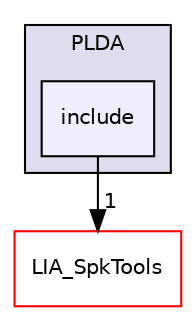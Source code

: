 digraph "LIA_SpkDet/PLDA/include" {
  compound=true
  node [ fontsize="10", fontname="Helvetica"];
  edge [ labelfontsize="10", labelfontname="Helvetica"];
  subgraph clusterdir_f41cd387bf11a25b23c962bc7d838805 {
    graph [ bgcolor="#ddddee", pencolor="black", label="PLDA" fontname="Helvetica", fontsize="10", URL="dir_f41cd387bf11a25b23c962bc7d838805.html"]
  dir_5c3e769f1acf15bf67633f3bf04495b3 [shape=box, label="include", style="filled", fillcolor="#eeeeff", pencolor="black", URL="dir_5c3e769f1acf15bf67633f3bf04495b3.html"];
  }
  dir_7b9f40c7474acebf25e66f966c5b9c6a [shape=box label="LIA_SpkTools" fillcolor="white" style="filled" color="red" URL="dir_7b9f40c7474acebf25e66f966c5b9c6a.html"];
  dir_5c3e769f1acf15bf67633f3bf04495b3->dir_7b9f40c7474acebf25e66f966c5b9c6a [headlabel="1", labeldistance=1.5 headhref="dir_000080_000110.html"];
}
